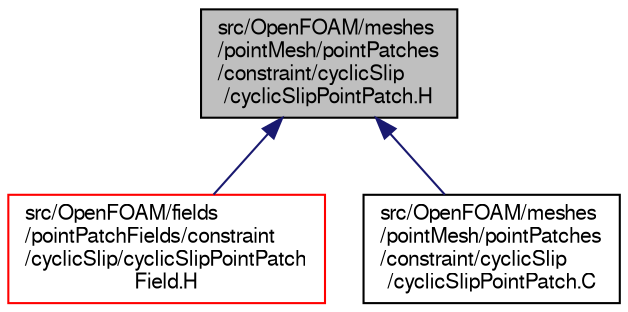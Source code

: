 digraph "src/OpenFOAM/meshes/pointMesh/pointPatches/constraint/cyclicSlip/cyclicSlipPointPatch.H"
{
  bgcolor="transparent";
  edge [fontname="FreeSans",fontsize="10",labelfontname="FreeSans",labelfontsize="10"];
  node [fontname="FreeSans",fontsize="10",shape=record];
  Node183 [label="src/OpenFOAM/meshes\l/pointMesh/pointPatches\l/constraint/cyclicSlip\l/cyclicSlipPointPatch.H",height=0.2,width=0.4,color="black", fillcolor="grey75", style="filled", fontcolor="black"];
  Node183 -> Node184 [dir="back",color="midnightblue",fontsize="10",style="solid",fontname="FreeSans"];
  Node184 [label="src/OpenFOAM/fields\l/pointPatchFields/constraint\l/cyclicSlip/cyclicSlipPointPatch\lField.H",height=0.2,width=0.4,color="red",URL="$a09980.html"];
  Node183 -> Node190 [dir="back",color="midnightblue",fontsize="10",style="solid",fontname="FreeSans"];
  Node190 [label="src/OpenFOAM/meshes\l/pointMesh/pointPatches\l/constraint/cyclicSlip\l/cyclicSlipPointPatch.C",height=0.2,width=0.4,color="black",URL="$a11441.html"];
}
